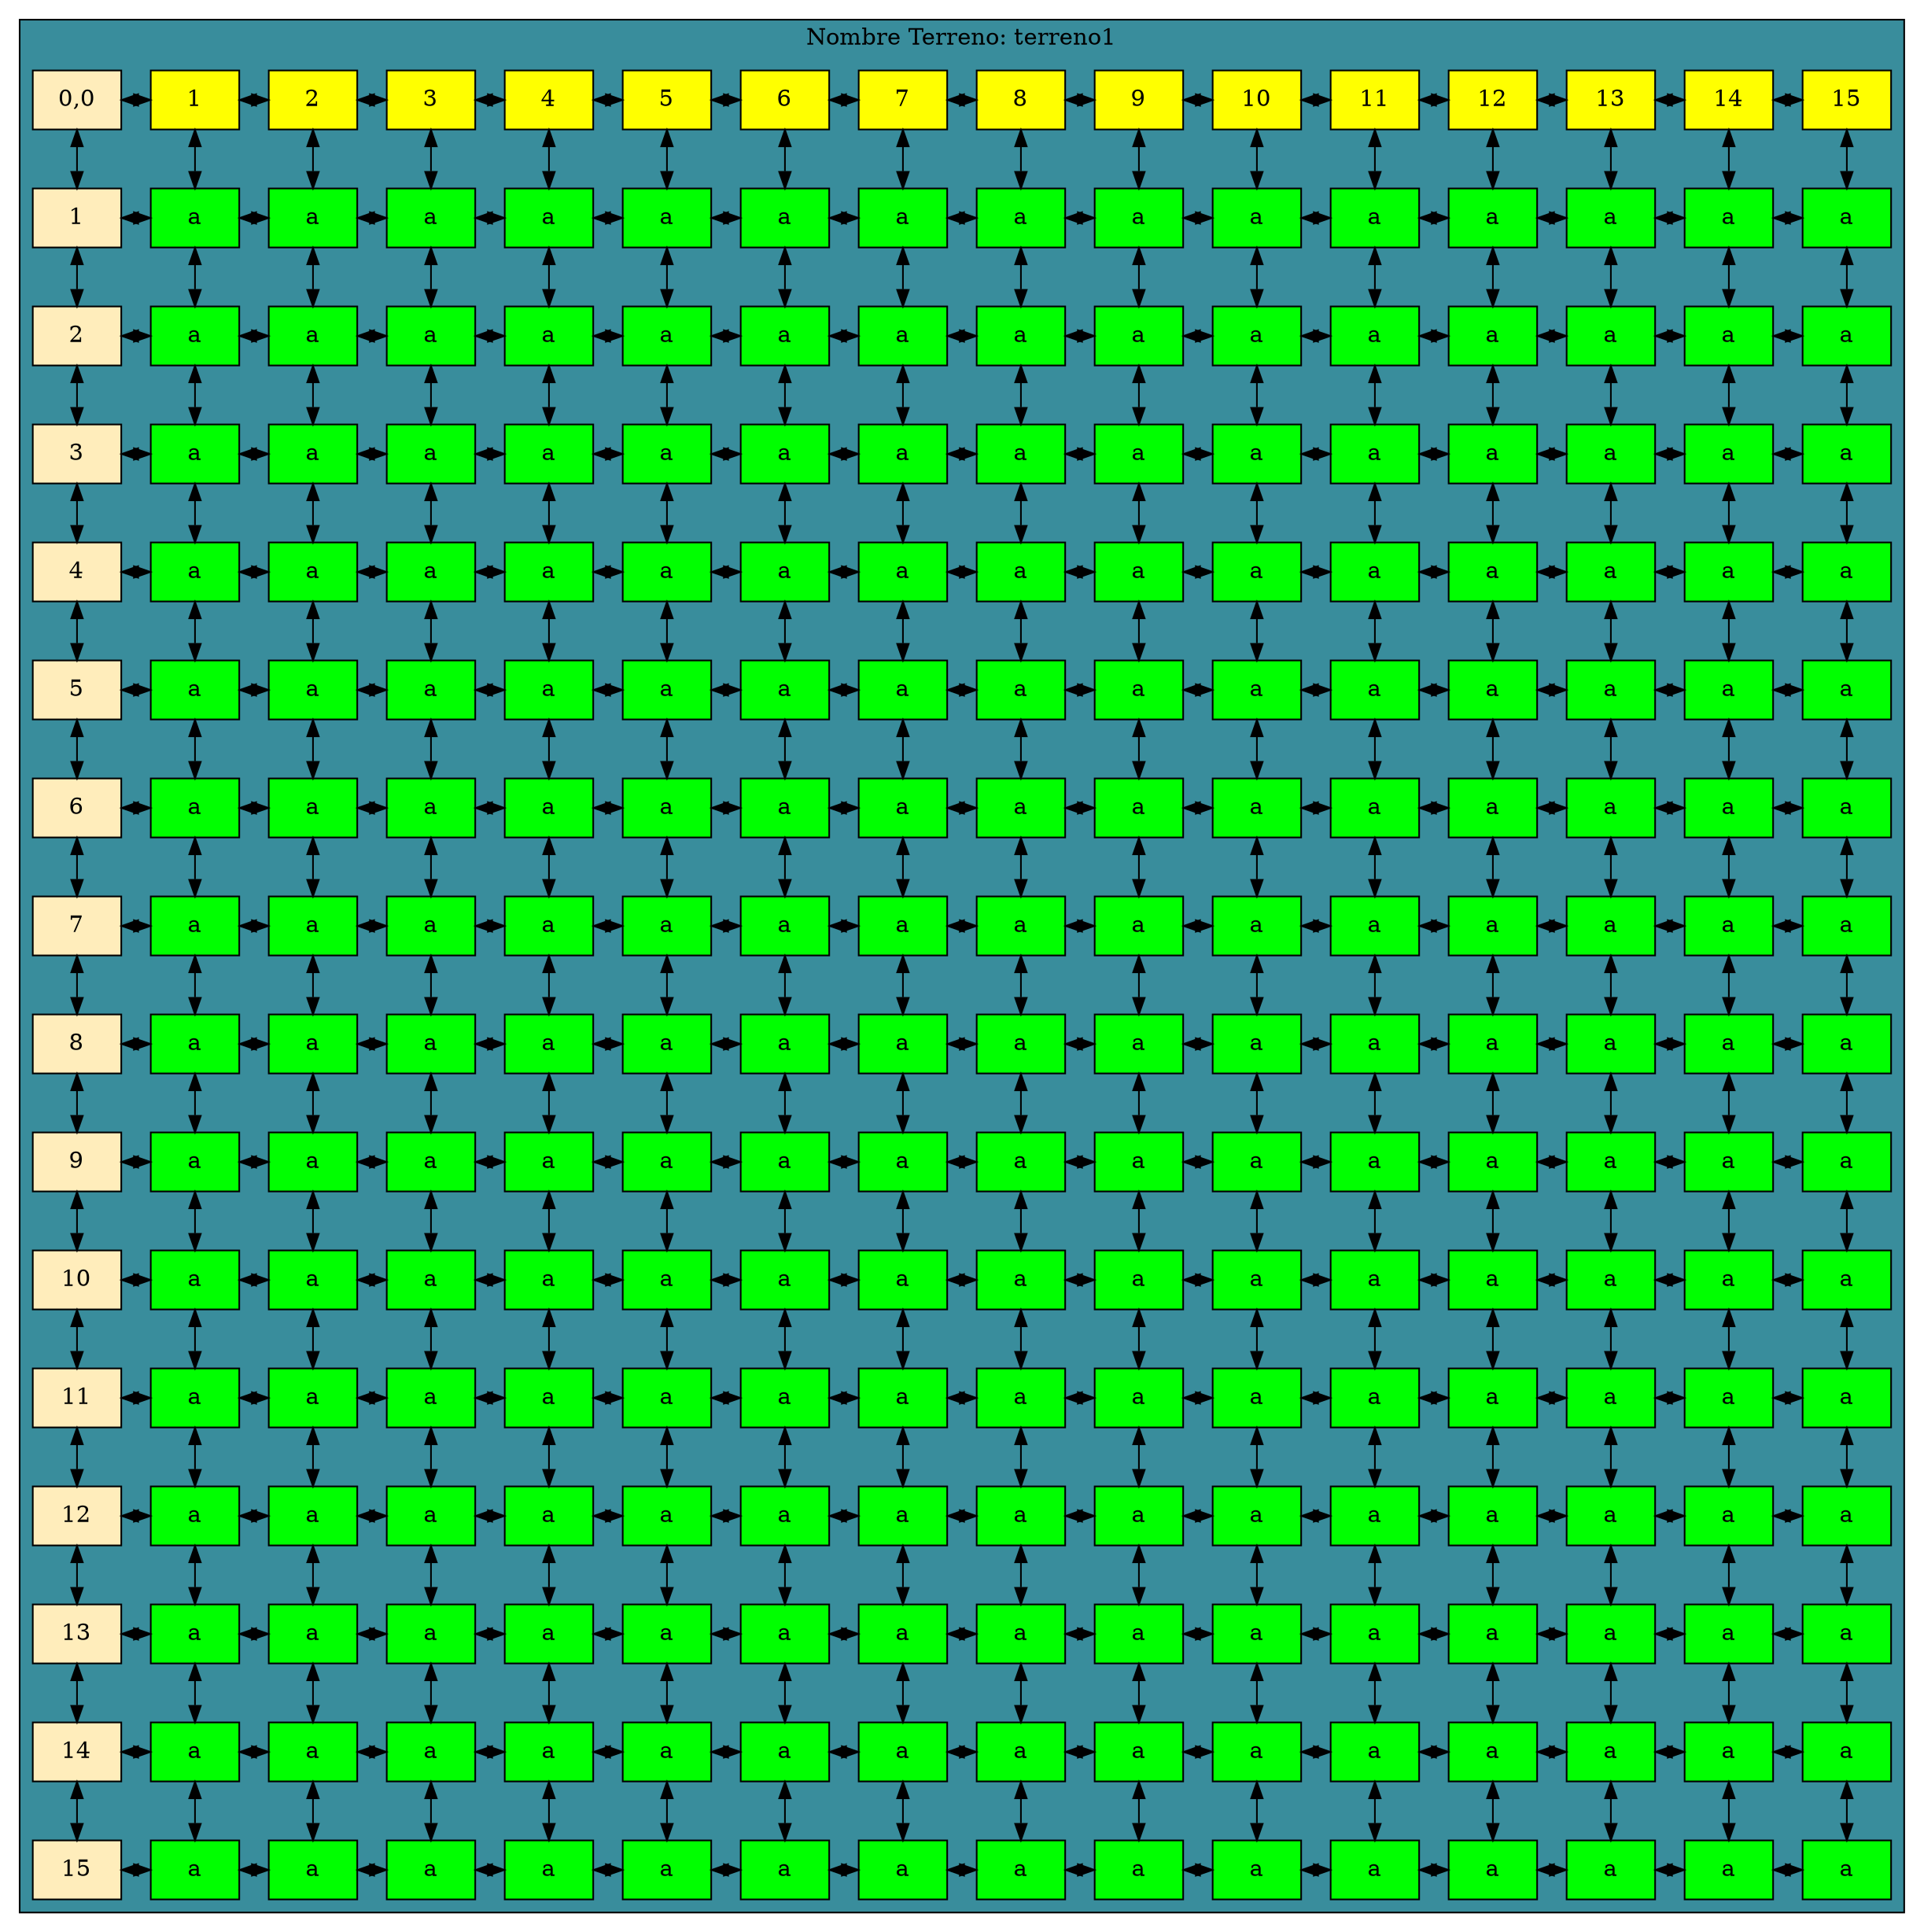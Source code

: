 
        digraph L{
            node[shape=box fillcolor="#FFEDBB" style=filled]
            
            subgraph cluster_p{
                label ="Nombre Terreno: terreno1"
                bgcolor="#398D9C"
                raiz[label="0,0"]
                edge[dir="both"]//permite poner flechas para ambos lados
                /*AQUI CREAMOS LAS CABECERAS
                DE LAS FILAS*/
                Fila1[label="1",group=1];
                Fila2[label="2",group=1];
                Fila3[label="3",group=1];
                Fila4[label="4",group=1];
                Fila5[label="5",group=1];
                Fila6[label="6",group=1];
                Fila7[label="7",group=1];
                Fila8[label="8",group=1];
                Fila9[label="9",group=1];
                Fila10[label="10",group=1];
                Fila11[label="11",group=1];
                Fila12[label="12",group=1];
                Fila13[label="13",group=1];
                Fila14[label="14",group=1];
                Fila15[label="15",group=1];
                Fila1->Fila2;
                
                Fila2->Fila3;
                
                Fila3->Fila4;
                
                Fila4->Fila5;
                
                Fila5->Fila6;
                
                Fila6->Fila7;
                
                Fila7->Fila8;
                
                Fila8->Fila9;
                
                Fila9->Fila10;
                
                Fila10->Fila11;
                
                Fila11->Fila12;
                
                Fila12->Fila13;
                
                Fila13->Fila14;
                
                Fila14->Fila15;
                
                Columna1[label="1",group=2,fillcolor=yellow];
                Columna2[label="2",group=3,fillcolor=yellow];
                Columna3[label="3",group=4,fillcolor=yellow];
                Columna4[label="4",group=5,fillcolor=yellow];
                Columna5[label="5",group=6,fillcolor=yellow];
                Columna6[label="6",group=7,fillcolor=yellow];
                Columna7[label="7",group=8,fillcolor=yellow];
                Columna8[label="8",group=9,fillcolor=yellow];
                Columna9[label="9",group=10,fillcolor=yellow];
                Columna10[label="10",group=11,fillcolor=yellow];
                Columna11[label="11",group=12,fillcolor=yellow];
                Columna12[label="12",group=13,fillcolor=yellow];
                Columna13[label="13",group=14,fillcolor=yellow];
                Columna14[label="14",group=15,fillcolor=yellow];
                Columna15[label="15",group=16,fillcolor=yellow];
                Columna1->Columna2;
                
                Columna2->Columna3;
                
                Columna3->Columna4;
                
                Columna4->Columna5;
                
                Columna5->Columna6;
                
                Columna6->Columna7;
                
                Columna7->Columna8;
                
                Columna8->Columna9;
                
                Columna9->Columna10;
                
                Columna10->Columna11;
                
                Columna11->Columna12;
                
                Columna12->Columna13;
                
                Columna13->Columna14;
                
                Columna14->Columna15;
                
                /*AQUI ENLAZAMOS LOS NODOS DE LAS FILAS*/
                raiz->Fila1;
                 raiz->Columna1;
                 
            /*aqui vamos al alinear cada nodo cabecera de las columnas*/
            {rank=same;raiz;Columna1;Columna1;
        Columna2;
        Columna3;
        Columna4;
        Columna5;
        Columna6;
        Columna7;
        Columna8;
        Columna9;
        Columna10;
        Columna11;
        Columna12;
        Columna13;
        Columna14;
        Columna15;
                 
                }
            nodo1_1[label="a",fillcolor=green,group=2]
            nodo1_2[label="a",fillcolor=green,group=3]
            nodo1_3[label="a",fillcolor=green,group=4]
            nodo1_4[label="a",fillcolor=green,group=5]
            nodo1_5[label="a",fillcolor=green,group=6]
            nodo1_6[label="a",fillcolor=green,group=7]
            nodo1_7[label="a",fillcolor=green,group=8]
            nodo1_8[label="a",fillcolor=green,group=9]
            nodo1_9[label="a",fillcolor=green,group=10]
            nodo1_10[label="a",fillcolor=green,group=11]
            nodo1_11[label="a",fillcolor=green,group=12]
            nodo1_12[label="a",fillcolor=green,group=13]
            nodo1_13[label="a",fillcolor=green,group=14]
            nodo1_14[label="a",fillcolor=green,group=15]
            nodo1_15[label="a",fillcolor=green,group=16]
            nodo2_1[label="a",fillcolor=green,group=2]
            nodo2_2[label="a",fillcolor=green,group=3]
            nodo2_3[label="a",fillcolor=green,group=4]
            nodo2_4[label="a",fillcolor=green,group=5]
            nodo2_5[label="a",fillcolor=green,group=6]
            nodo2_6[label="a",fillcolor=green,group=7]
            nodo2_7[label="a",fillcolor=green,group=8]
            nodo2_8[label="a",fillcolor=green,group=9]
            nodo2_9[label="a",fillcolor=green,group=10]
            nodo2_10[label="a",fillcolor=green,group=11]
            nodo2_11[label="a",fillcolor=green,group=12]
            nodo2_12[label="a",fillcolor=green,group=13]
            nodo2_13[label="a",fillcolor=green,group=14]
            nodo2_14[label="a",fillcolor=green,group=15]
            nodo2_15[label="a",fillcolor=green,group=16]
            nodo3_1[label="a",fillcolor=green,group=2]
            nodo3_2[label="a",fillcolor=green,group=3]
            nodo3_3[label="a",fillcolor=green,group=4]
            nodo3_4[label="a",fillcolor=green,group=5]
            nodo3_5[label="a",fillcolor=green,group=6]
            nodo3_6[label="a",fillcolor=green,group=7]
            nodo3_7[label="a",fillcolor=green,group=8]
            nodo3_8[label="a",fillcolor=green,group=9]
            nodo3_9[label="a",fillcolor=green,group=10]
            nodo3_10[label="a",fillcolor=green,group=11]
            nodo3_11[label="a",fillcolor=green,group=12]
            nodo3_12[label="a",fillcolor=green,group=13]
            nodo3_13[label="a",fillcolor=green,group=14]
            nodo3_14[label="a",fillcolor=green,group=15]
            nodo3_15[label="a",fillcolor=green,group=16]
            nodo4_1[label="a",fillcolor=green,group=2]
            nodo4_2[label="a",fillcolor=green,group=3]
            nodo4_3[label="a",fillcolor=green,group=4]
            nodo4_4[label="a",fillcolor=green,group=5]
            nodo4_5[label="a",fillcolor=green,group=6]
            nodo4_6[label="a",fillcolor=green,group=7]
            nodo4_7[label="a",fillcolor=green,group=8]
            nodo4_8[label="a",fillcolor=green,group=9]
            nodo4_9[label="a",fillcolor=green,group=10]
            nodo4_10[label="a",fillcolor=green,group=11]
            nodo4_11[label="a",fillcolor=green,group=12]
            nodo4_12[label="a",fillcolor=green,group=13]
            nodo4_13[label="a",fillcolor=green,group=14]
            nodo4_14[label="a",fillcolor=green,group=15]
            nodo4_15[label="a",fillcolor=green,group=16]
            nodo5_1[label="a",fillcolor=green,group=2]
            nodo5_2[label="a",fillcolor=green,group=3]
            nodo5_3[label="a",fillcolor=green,group=4]
            nodo5_4[label="a",fillcolor=green,group=5]
            nodo5_5[label="a",fillcolor=green,group=6]
            nodo5_6[label="a",fillcolor=green,group=7]
            nodo5_7[label="a",fillcolor=green,group=8]
            nodo5_8[label="a",fillcolor=green,group=9]
            nodo5_9[label="a",fillcolor=green,group=10]
            nodo5_10[label="a",fillcolor=green,group=11]
            nodo5_11[label="a",fillcolor=green,group=12]
            nodo5_12[label="a",fillcolor=green,group=13]
            nodo5_13[label="a",fillcolor=green,group=14]
            nodo5_14[label="a",fillcolor=green,group=15]
            nodo5_15[label="a",fillcolor=green,group=16]
            nodo6_1[label="a",fillcolor=green,group=2]
            nodo6_2[label="a",fillcolor=green,group=3]
            nodo6_3[label="a",fillcolor=green,group=4]
            nodo6_4[label="a",fillcolor=green,group=5]
            nodo6_5[label="a",fillcolor=green,group=6]
            nodo6_6[label="a",fillcolor=green,group=7]
            nodo6_7[label="a",fillcolor=green,group=8]
            nodo6_8[label="a",fillcolor=green,group=9]
            nodo6_9[label="a",fillcolor=green,group=10]
            nodo6_10[label="a",fillcolor=green,group=11]
            nodo6_11[label="a",fillcolor=green,group=12]
            nodo6_12[label="a",fillcolor=green,group=13]
            nodo6_13[label="a",fillcolor=green,group=14]
            nodo6_14[label="a",fillcolor=green,group=15]
            nodo6_15[label="a",fillcolor=green,group=16]
            nodo7_1[label="a",fillcolor=green,group=2]
            nodo7_2[label="a",fillcolor=green,group=3]
            nodo7_3[label="a",fillcolor=green,group=4]
            nodo7_4[label="a",fillcolor=green,group=5]
            nodo7_5[label="a",fillcolor=green,group=6]
            nodo7_6[label="a",fillcolor=green,group=7]
            nodo7_7[label="a",fillcolor=green,group=8]
            nodo7_8[label="a",fillcolor=green,group=9]
            nodo7_9[label="a",fillcolor=green,group=10]
            nodo7_10[label="a",fillcolor=green,group=11]
            nodo7_11[label="a",fillcolor=green,group=12]
            nodo7_12[label="a",fillcolor=green,group=13]
            nodo7_13[label="a",fillcolor=green,group=14]
            nodo7_14[label="a",fillcolor=green,group=15]
            nodo7_15[label="a",fillcolor=green,group=16]
            nodo8_1[label="a",fillcolor=green,group=2]
            nodo8_2[label="a",fillcolor=green,group=3]
            nodo8_3[label="a",fillcolor=green,group=4]
            nodo8_4[label="a",fillcolor=green,group=5]
            nodo8_5[label="a",fillcolor=green,group=6]
            nodo8_6[label="a",fillcolor=green,group=7]
            nodo8_7[label="a",fillcolor=green,group=8]
            nodo8_8[label="a",fillcolor=green,group=9]
            nodo8_9[label="a",fillcolor=green,group=10]
            nodo8_10[label="a",fillcolor=green,group=11]
            nodo8_11[label="a",fillcolor=green,group=12]
            nodo8_12[label="a",fillcolor=green,group=13]
            nodo8_13[label="a",fillcolor=green,group=14]
            nodo8_14[label="a",fillcolor=green,group=15]
            nodo8_15[label="a",fillcolor=green,group=16]
            nodo9_1[label="a",fillcolor=green,group=2]
            nodo9_2[label="a",fillcolor=green,group=3]
            nodo9_3[label="a",fillcolor=green,group=4]
            nodo9_4[label="a",fillcolor=green,group=5]
            nodo9_5[label="a",fillcolor=green,group=6]
            nodo9_6[label="a",fillcolor=green,group=7]
            nodo9_7[label="a",fillcolor=green,group=8]
            nodo9_8[label="a",fillcolor=green,group=9]
            nodo9_9[label="a",fillcolor=green,group=10]
            nodo9_10[label="a",fillcolor=green,group=11]
            nodo9_11[label="a",fillcolor=green,group=12]
            nodo9_12[label="a",fillcolor=green,group=13]
            nodo9_13[label="a",fillcolor=green,group=14]
            nodo9_14[label="a",fillcolor=green,group=15]
            nodo9_15[label="a",fillcolor=green,group=16]
            nodo10_1[label="a",fillcolor=green,group=2]
            nodo10_2[label="a",fillcolor=green,group=3]
            nodo10_3[label="a",fillcolor=green,group=4]
            nodo10_4[label="a",fillcolor=green,group=5]
            nodo10_5[label="a",fillcolor=green,group=6]
            nodo10_6[label="a",fillcolor=green,group=7]
            nodo10_7[label="a",fillcolor=green,group=8]
            nodo10_8[label="a",fillcolor=green,group=9]
            nodo10_9[label="a",fillcolor=green,group=10]
            nodo10_10[label="a",fillcolor=green,group=11]
            nodo10_11[label="a",fillcolor=green,group=12]
            nodo10_12[label="a",fillcolor=green,group=13]
            nodo10_13[label="a",fillcolor=green,group=14]
            nodo10_14[label="a",fillcolor=green,group=15]
            nodo10_15[label="a",fillcolor=green,group=16]
            nodo11_1[label="a",fillcolor=green,group=2]
            nodo11_2[label="a",fillcolor=green,group=3]
            nodo11_3[label="a",fillcolor=green,group=4]
            nodo11_4[label="a",fillcolor=green,group=5]
            nodo11_5[label="a",fillcolor=green,group=6]
            nodo11_6[label="a",fillcolor=green,group=7]
            nodo11_7[label="a",fillcolor=green,group=8]
            nodo11_8[label="a",fillcolor=green,group=9]
            nodo11_9[label="a",fillcolor=green,group=10]
            nodo11_10[label="a",fillcolor=green,group=11]
            nodo11_11[label="a",fillcolor=green,group=12]
            nodo11_12[label="a",fillcolor=green,group=13]
            nodo11_13[label="a",fillcolor=green,group=14]
            nodo11_14[label="a",fillcolor=green,group=15]
            nodo11_15[label="a",fillcolor=green,group=16]
            nodo12_1[label="a",fillcolor=green,group=2]
            nodo12_2[label="a",fillcolor=green,group=3]
            nodo12_3[label="a",fillcolor=green,group=4]
            nodo12_4[label="a",fillcolor=green,group=5]
            nodo12_5[label="a",fillcolor=green,group=6]
            nodo12_6[label="a",fillcolor=green,group=7]
            nodo12_7[label="a",fillcolor=green,group=8]
            nodo12_8[label="a",fillcolor=green,group=9]
            nodo12_9[label="a",fillcolor=green,group=10]
            nodo12_10[label="a",fillcolor=green,group=11]
            nodo12_11[label="a",fillcolor=green,group=12]
            nodo12_12[label="a",fillcolor=green,group=13]
            nodo12_13[label="a",fillcolor=green,group=14]
            nodo12_14[label="a",fillcolor=green,group=15]
            nodo12_15[label="a",fillcolor=green,group=16]
            nodo13_1[label="a",fillcolor=green,group=2]
            nodo13_2[label="a",fillcolor=green,group=3]
            nodo13_3[label="a",fillcolor=green,group=4]
            nodo13_4[label="a",fillcolor=green,group=5]
            nodo13_5[label="a",fillcolor=green,group=6]
            nodo13_6[label="a",fillcolor=green,group=7]
            nodo13_7[label="a",fillcolor=green,group=8]
            nodo13_8[label="a",fillcolor=green,group=9]
            nodo13_9[label="a",fillcolor=green,group=10]
            nodo13_10[label="a",fillcolor=green,group=11]
            nodo13_11[label="a",fillcolor=green,group=12]
            nodo13_12[label="a",fillcolor=green,group=13]
            nodo13_13[label="a",fillcolor=green,group=14]
            nodo13_14[label="a",fillcolor=green,group=15]
            nodo13_15[label="a",fillcolor=green,group=16]
            nodo14_1[label="a",fillcolor=green,group=2]
            nodo14_2[label="a",fillcolor=green,group=3]
            nodo14_3[label="a",fillcolor=green,group=4]
            nodo14_4[label="a",fillcolor=green,group=5]
            nodo14_5[label="a",fillcolor=green,group=6]
            nodo14_6[label="a",fillcolor=green,group=7]
            nodo14_7[label="a",fillcolor=green,group=8]
            nodo14_8[label="a",fillcolor=green,group=9]
            nodo14_9[label="a",fillcolor=green,group=10]
            nodo14_10[label="a",fillcolor=green,group=11]
            nodo14_11[label="a",fillcolor=green,group=12]
            nodo14_12[label="a",fillcolor=green,group=13]
            nodo14_13[label="a",fillcolor=green,group=14]
            nodo14_14[label="a",fillcolor=green,group=15]
            nodo14_15[label="a",fillcolor=green,group=16]
            nodo15_1[label="a",fillcolor=green,group=2]
            nodo15_2[label="a",fillcolor=green,group=3]
            nodo15_3[label="a",fillcolor=green,group=4]
            nodo15_4[label="a",fillcolor=green,group=5]
            nodo15_5[label="a",fillcolor=green,group=6]
            nodo15_6[label="a",fillcolor=green,group=7]
            nodo15_7[label="a",fillcolor=green,group=8]
            nodo15_8[label="a",fillcolor=green,group=9]
            nodo15_9[label="a",fillcolor=green,group=10]
            nodo15_10[label="a",fillcolor=green,group=11]
            nodo15_11[label="a",fillcolor=green,group=12]
            nodo15_12[label="a",fillcolor=green,group=13]
            nodo15_13[label="a",fillcolor=green,group=14]
            nodo15_14[label="a",fillcolor=green,group=15]
            nodo15_15[label="a",fillcolor=green,group=16]
                Fila1->nodo1_1;
            
                Fila2->nodo2_1;
            
                Fila3->nodo3_1;
            
                Fila4->nodo4_1;
            
                Fila5->nodo5_1;
            
                Fila6->nodo6_1;
            
                Fila7->nodo7_1;
            
                Fila8->nodo8_1;
            
                Fila9->nodo9_1;
            
                Fila10->nodo10_1;
            
                Fila11->nodo11_1;
            
                Fila12->nodo12_1;
            
                Fila13->nodo13_1;
            
                Fila14->nodo14_1;
            
                Fila15->nodo15_1;
            
                        nodo1_1->nodo1_2
                    
                        nodo1_2->nodo1_3
                    
                        nodo1_3->nodo1_4
                    
                        nodo1_4->nodo1_5
                    
                        nodo1_5->nodo1_6
                    
                        nodo1_6->nodo1_7
                    
                        nodo1_7->nodo1_8
                    
                        nodo1_8->nodo1_9
                    
                        nodo1_9->nodo1_10
                    
                        nodo1_10->nodo1_11
                    
                        nodo1_11->nodo1_12
                    
                        nodo1_12->nodo1_13
                    
                        nodo1_13->nodo1_14
                    
                        nodo1_14->nodo1_15
                    
                        nodo2_1->nodo2_2
                    
                        nodo2_2->nodo2_3
                    
                        nodo2_3->nodo2_4
                    
                        nodo2_4->nodo2_5
                    
                        nodo2_5->nodo2_6
                    
                        nodo2_6->nodo2_7
                    
                        nodo2_7->nodo2_8
                    
                        nodo2_8->nodo2_9
                    
                        nodo2_9->nodo2_10
                    
                        nodo2_10->nodo2_11
                    
                        nodo2_11->nodo2_12
                    
                        nodo2_12->nodo2_13
                    
                        nodo2_13->nodo2_14
                    
                        nodo2_14->nodo2_15
                    
                        nodo3_1->nodo3_2
                    
                        nodo3_2->nodo3_3
                    
                        nodo3_3->nodo3_4
                    
                        nodo3_4->nodo3_5
                    
                        nodo3_5->nodo3_6
                    
                        nodo3_6->nodo3_7
                    
                        nodo3_7->nodo3_8
                    
                        nodo3_8->nodo3_9
                    
                        nodo3_9->nodo3_10
                    
                        nodo3_10->nodo3_11
                    
                        nodo3_11->nodo3_12
                    
                        nodo3_12->nodo3_13
                    
                        nodo3_13->nodo3_14
                    
                        nodo3_14->nodo3_15
                    
                        nodo4_1->nodo4_2
                    
                        nodo4_2->nodo4_3
                    
                        nodo4_3->nodo4_4
                    
                        nodo4_4->nodo4_5
                    
                        nodo4_5->nodo4_6
                    
                        nodo4_6->nodo4_7
                    
                        nodo4_7->nodo4_8
                    
                        nodo4_8->nodo4_9
                    
                        nodo4_9->nodo4_10
                    
                        nodo4_10->nodo4_11
                    
                        nodo4_11->nodo4_12
                    
                        nodo4_12->nodo4_13
                    
                        nodo4_13->nodo4_14
                    
                        nodo4_14->nodo4_15
                    
                        nodo5_1->nodo5_2
                    
                        nodo5_2->nodo5_3
                    
                        nodo5_3->nodo5_4
                    
                        nodo5_4->nodo5_5
                    
                        nodo5_5->nodo5_6
                    
                        nodo5_6->nodo5_7
                    
                        nodo5_7->nodo5_8
                    
                        nodo5_8->nodo5_9
                    
                        nodo5_9->nodo5_10
                    
                        nodo5_10->nodo5_11
                    
                        nodo5_11->nodo5_12
                    
                        nodo5_12->nodo5_13
                    
                        nodo5_13->nodo5_14
                    
                        nodo5_14->nodo5_15
                    
                        nodo6_1->nodo6_2
                    
                        nodo6_2->nodo6_3
                    
                        nodo6_3->nodo6_4
                    
                        nodo6_4->nodo6_5
                    
                        nodo6_5->nodo6_6
                    
                        nodo6_6->nodo6_7
                    
                        nodo6_7->nodo6_8
                    
                        nodo6_8->nodo6_9
                    
                        nodo6_9->nodo6_10
                    
                        nodo6_10->nodo6_11
                    
                        nodo6_11->nodo6_12
                    
                        nodo6_12->nodo6_13
                    
                        nodo6_13->nodo6_14
                    
                        nodo6_14->nodo6_15
                    
                        nodo7_1->nodo7_2
                    
                        nodo7_2->nodo7_3
                    
                        nodo7_3->nodo7_4
                    
                        nodo7_4->nodo7_5
                    
                        nodo7_5->nodo7_6
                    
                        nodo7_6->nodo7_7
                    
                        nodo7_7->nodo7_8
                    
                        nodo7_8->nodo7_9
                    
                        nodo7_9->nodo7_10
                    
                        nodo7_10->nodo7_11
                    
                        nodo7_11->nodo7_12
                    
                        nodo7_12->nodo7_13
                    
                        nodo7_13->nodo7_14
                    
                        nodo7_14->nodo7_15
                    
                        nodo8_1->nodo8_2
                    
                        nodo8_2->nodo8_3
                    
                        nodo8_3->nodo8_4
                    
                        nodo8_4->nodo8_5
                    
                        nodo8_5->nodo8_6
                    
                        nodo8_6->nodo8_7
                    
                        nodo8_7->nodo8_8
                    
                        nodo8_8->nodo8_9
                    
                        nodo8_9->nodo8_10
                    
                        nodo8_10->nodo8_11
                    
                        nodo8_11->nodo8_12
                    
                        nodo8_12->nodo8_13
                    
                        nodo8_13->nodo8_14
                    
                        nodo8_14->nodo8_15
                    
                        nodo9_1->nodo9_2
                    
                        nodo9_2->nodo9_3
                    
                        nodo9_3->nodo9_4
                    
                        nodo9_4->nodo9_5
                    
                        nodo9_5->nodo9_6
                    
                        nodo9_6->nodo9_7
                    
                        nodo9_7->nodo9_8
                    
                        nodo9_8->nodo9_9
                    
                        nodo9_9->nodo9_10
                    
                        nodo9_10->nodo9_11
                    
                        nodo9_11->nodo9_12
                    
                        nodo9_12->nodo9_13
                    
                        nodo9_13->nodo9_14
                    
                        nodo9_14->nodo9_15
                    
                        nodo10_1->nodo10_2
                    
                        nodo10_2->nodo10_3
                    
                        nodo10_3->nodo10_4
                    
                        nodo10_4->nodo10_5
                    
                        nodo10_5->nodo10_6
                    
                        nodo10_6->nodo10_7
                    
                        nodo10_7->nodo10_8
                    
                        nodo10_8->nodo10_9
                    
                        nodo10_9->nodo10_10
                    
                        nodo10_10->nodo10_11
                    
                        nodo10_11->nodo10_12
                    
                        nodo10_12->nodo10_13
                    
                        nodo10_13->nodo10_14
                    
                        nodo10_14->nodo10_15
                    
                        nodo11_1->nodo11_2
                    
                        nodo11_2->nodo11_3
                    
                        nodo11_3->nodo11_4
                    
                        nodo11_4->nodo11_5
                    
                        nodo11_5->nodo11_6
                    
                        nodo11_6->nodo11_7
                    
                        nodo11_7->nodo11_8
                    
                        nodo11_8->nodo11_9
                    
                        nodo11_9->nodo11_10
                    
                        nodo11_10->nodo11_11
                    
                        nodo11_11->nodo11_12
                    
                        nodo11_12->nodo11_13
                    
                        nodo11_13->nodo11_14
                    
                        nodo11_14->nodo11_15
                    
                        nodo12_1->nodo12_2
                    
                        nodo12_2->nodo12_3
                    
                        nodo12_3->nodo12_4
                    
                        nodo12_4->nodo12_5
                    
                        nodo12_5->nodo12_6
                    
                        nodo12_6->nodo12_7
                    
                        nodo12_7->nodo12_8
                    
                        nodo12_8->nodo12_9
                    
                        nodo12_9->nodo12_10
                    
                        nodo12_10->nodo12_11
                    
                        nodo12_11->nodo12_12
                    
                        nodo12_12->nodo12_13
                    
                        nodo12_13->nodo12_14
                    
                        nodo12_14->nodo12_15
                    
                        nodo13_1->nodo13_2
                    
                        nodo13_2->nodo13_3
                    
                        nodo13_3->nodo13_4
                    
                        nodo13_4->nodo13_5
                    
                        nodo13_5->nodo13_6
                    
                        nodo13_6->nodo13_7
                    
                        nodo13_7->nodo13_8
                    
                        nodo13_8->nodo13_9
                    
                        nodo13_9->nodo13_10
                    
                        nodo13_10->nodo13_11
                    
                        nodo13_11->nodo13_12
                    
                        nodo13_12->nodo13_13
                    
                        nodo13_13->nodo13_14
                    
                        nodo13_14->nodo13_15
                    
                        nodo14_1->nodo14_2
                    
                        nodo14_2->nodo14_3
                    
                        nodo14_3->nodo14_4
                    
                        nodo14_4->nodo14_5
                    
                        nodo14_5->nodo14_6
                    
                        nodo14_6->nodo14_7
                    
                        nodo14_7->nodo14_8
                    
                        nodo14_8->nodo14_9
                    
                        nodo14_9->nodo14_10
                    
                        nodo14_10->nodo14_11
                    
                        nodo14_11->nodo14_12
                    
                        nodo14_12->nodo14_13
                    
                        nodo14_13->nodo14_14
                    
                        nodo14_14->nodo14_15
                    
                        nodo15_1->nodo15_2
                    
                        nodo15_2->nodo15_3
                    
                        nodo15_3->nodo15_4
                    
                        nodo15_4->nodo15_5
                    
                        nodo15_5->nodo15_6
                    
                        nodo15_6->nodo15_7
                    
                        nodo15_7->nodo15_8
                    
                        nodo15_8->nodo15_9
                    
                        nodo15_9->nodo15_10
                    
                        nodo15_10->nodo15_11
                    
                        nodo15_11->nodo15_12
                    
                        nodo15_12->nodo15_13
                    
                        nodo15_13->nodo15_14
                    
                        nodo15_14->nodo15_15
                    
                {rank=same;Fila1;
                    nodo1_1,
                    nodo1_2,
                    nodo1_3,
                    nodo1_4,
                    nodo1_5,
                    nodo1_6,
                    nodo1_7,
                    nodo1_8,
                    nodo1_9,
                    nodo1_10,
                    nodo1_11,
                    nodo1_12,
                    nodo1_13,
                    nodo1_14,
                    nodo1_15
                }    
            
                {rank=same;Fila2;
                    nodo2_1,
                    nodo2_2,
                    nodo2_3,
                    nodo2_4,
                    nodo2_5,
                    nodo2_6,
                    nodo2_7,
                    nodo2_8,
                    nodo2_9,
                    nodo2_10,
                    nodo2_11,
                    nodo2_12,
                    nodo2_13,
                    nodo2_14,
                    nodo2_15
                }    
            
                {rank=same;Fila3;
                    nodo3_1,
                    nodo3_2,
                    nodo3_3,
                    nodo3_4,
                    nodo3_5,
                    nodo3_6,
                    nodo3_7,
                    nodo3_8,
                    nodo3_9,
                    nodo3_10,
                    nodo3_11,
                    nodo3_12,
                    nodo3_13,
                    nodo3_14,
                    nodo3_15
                }    
            
                {rank=same;Fila4;
                    nodo4_1,
                    nodo4_2,
                    nodo4_3,
                    nodo4_4,
                    nodo4_5,
                    nodo4_6,
                    nodo4_7,
                    nodo4_8,
                    nodo4_9,
                    nodo4_10,
                    nodo4_11,
                    nodo4_12,
                    nodo4_13,
                    nodo4_14,
                    nodo4_15
                }    
            
                {rank=same;Fila5;
                    nodo5_1,
                    nodo5_2,
                    nodo5_3,
                    nodo5_4,
                    nodo5_5,
                    nodo5_6,
                    nodo5_7,
                    nodo5_8,
                    nodo5_9,
                    nodo5_10,
                    nodo5_11,
                    nodo5_12,
                    nodo5_13,
                    nodo5_14,
                    nodo5_15
                }    
            
                {rank=same;Fila6;
                    nodo6_1,
                    nodo6_2,
                    nodo6_3,
                    nodo6_4,
                    nodo6_5,
                    nodo6_6,
                    nodo6_7,
                    nodo6_8,
                    nodo6_9,
                    nodo6_10,
                    nodo6_11,
                    nodo6_12,
                    nodo6_13,
                    nodo6_14,
                    nodo6_15
                }    
            
                {rank=same;Fila7;
                    nodo7_1,
                    nodo7_2,
                    nodo7_3,
                    nodo7_4,
                    nodo7_5,
                    nodo7_6,
                    nodo7_7,
                    nodo7_8,
                    nodo7_9,
                    nodo7_10,
                    nodo7_11,
                    nodo7_12,
                    nodo7_13,
                    nodo7_14,
                    nodo7_15
                }    
            
                {rank=same;Fila8;
                    nodo8_1,
                    nodo8_2,
                    nodo8_3,
                    nodo8_4,
                    nodo8_5,
                    nodo8_6,
                    nodo8_7,
                    nodo8_8,
                    nodo8_9,
                    nodo8_10,
                    nodo8_11,
                    nodo8_12,
                    nodo8_13,
                    nodo8_14,
                    nodo8_15
                }    
            
                {rank=same;Fila9;
                    nodo9_1,
                    nodo9_2,
                    nodo9_3,
                    nodo9_4,
                    nodo9_5,
                    nodo9_6,
                    nodo9_7,
                    nodo9_8,
                    nodo9_9,
                    nodo9_10,
                    nodo9_11,
                    nodo9_12,
                    nodo9_13,
                    nodo9_14,
                    nodo9_15
                }    
            
                {rank=same;Fila10;
                    nodo10_1,
                    nodo10_2,
                    nodo10_3,
                    nodo10_4,
                    nodo10_5,
                    nodo10_6,
                    nodo10_7,
                    nodo10_8,
                    nodo10_9,
                    nodo10_10,
                    nodo10_11,
                    nodo10_12,
                    nodo10_13,
                    nodo10_14,
                    nodo10_15
                }    
            
                {rank=same;Fila11;
                    nodo11_1,
                    nodo11_2,
                    nodo11_3,
                    nodo11_4,
                    nodo11_5,
                    nodo11_6,
                    nodo11_7,
                    nodo11_8,
                    nodo11_9,
                    nodo11_10,
                    nodo11_11,
                    nodo11_12,
                    nodo11_13,
                    nodo11_14,
                    nodo11_15
                }    
            
                {rank=same;Fila12;
                    nodo12_1,
                    nodo12_2,
                    nodo12_3,
                    nodo12_4,
                    nodo12_5,
                    nodo12_6,
                    nodo12_7,
                    nodo12_8,
                    nodo12_9,
                    nodo12_10,
                    nodo12_11,
                    nodo12_12,
                    nodo12_13,
                    nodo12_14,
                    nodo12_15
                }    
            
                {rank=same;Fila13;
                    nodo13_1,
                    nodo13_2,
                    nodo13_3,
                    nodo13_4,
                    nodo13_5,
                    nodo13_6,
                    nodo13_7,
                    nodo13_8,
                    nodo13_9,
                    nodo13_10,
                    nodo13_11,
                    nodo13_12,
                    nodo13_13,
                    nodo13_14,
                    nodo13_15
                }    
            
                {rank=same;Fila14;
                    nodo14_1,
                    nodo14_2,
                    nodo14_3,
                    nodo14_4,
                    nodo14_5,
                    nodo14_6,
                    nodo14_7,
                    nodo14_8,
                    nodo14_9,
                    nodo14_10,
                    nodo14_11,
                    nodo14_12,
                    nodo14_13,
                    nodo14_14,
                    nodo14_15
                }    
            
                {rank=same;Fila15;
                    nodo15_1,
                    nodo15_2,
                    nodo15_3,
                    nodo15_4,
                    nodo15_5,
                    nodo15_6,
                    nodo15_7,
                    nodo15_8,
                    nodo15_9,
                    nodo15_10,
                    nodo15_11,
                    nodo15_12,
                    nodo15_13,
                    nodo15_14,
                    nodo15_15
                }    
            
                Columna1->nodo1_1;
            
                Columna2->nodo1_2;
            
                Columna3->nodo1_3;
            
                Columna4->nodo1_4;
            
                Columna5->nodo1_5;
            
                Columna6->nodo1_6;
            
                Columna7->nodo1_7;
            
                Columna8->nodo1_8;
            
                Columna9->nodo1_9;
            
                Columna10->nodo1_10;
            
                Columna11->nodo1_11;
            
                Columna12->nodo1_12;
            
                Columna13->nodo1_13;
            
                Columna14->nodo1_14;
            
                Columna15->nodo1_15;
            
                    nodo1_1->nodo2_1;
                
                    nodo2_1->nodo3_1;
                
                    nodo3_1->nodo4_1;
                
                    nodo4_1->nodo5_1;
                
                    nodo5_1->nodo6_1;
                
                    nodo6_1->nodo7_1;
                
                    nodo7_1->nodo8_1;
                
                    nodo8_1->nodo9_1;
                
                    nodo9_1->nodo10_1;
                
                    nodo10_1->nodo11_1;
                
                    nodo11_1->nodo12_1;
                
                    nodo12_1->nodo13_1;
                
                    nodo13_1->nodo14_1;
                
                    nodo14_1->nodo15_1;
                
                    nodo1_2->nodo2_2;
                
                    nodo2_2->nodo3_2;
                
                    nodo3_2->nodo4_2;
                
                    nodo4_2->nodo5_2;
                
                    nodo5_2->nodo6_2;
                
                    nodo6_2->nodo7_2;
                
                    nodo7_2->nodo8_2;
                
                    nodo8_2->nodo9_2;
                
                    nodo9_2->nodo10_2;
                
                    nodo10_2->nodo11_2;
                
                    nodo11_2->nodo12_2;
                
                    nodo12_2->nodo13_2;
                
                    nodo13_2->nodo14_2;
                
                    nodo14_2->nodo15_2;
                
                    nodo1_3->nodo2_3;
                
                    nodo2_3->nodo3_3;
                
                    nodo3_3->nodo4_3;
                
                    nodo4_3->nodo5_3;
                
                    nodo5_3->nodo6_3;
                
                    nodo6_3->nodo7_3;
                
                    nodo7_3->nodo8_3;
                
                    nodo8_3->nodo9_3;
                
                    nodo9_3->nodo10_3;
                
                    nodo10_3->nodo11_3;
                
                    nodo11_3->nodo12_3;
                
                    nodo12_3->nodo13_3;
                
                    nodo13_3->nodo14_3;
                
                    nodo14_3->nodo15_3;
                
                    nodo1_4->nodo2_4;
                
                    nodo2_4->nodo3_4;
                
                    nodo3_4->nodo4_4;
                
                    nodo4_4->nodo5_4;
                
                    nodo5_4->nodo6_4;
                
                    nodo6_4->nodo7_4;
                
                    nodo7_4->nodo8_4;
                
                    nodo8_4->nodo9_4;
                
                    nodo9_4->nodo10_4;
                
                    nodo10_4->nodo11_4;
                
                    nodo11_4->nodo12_4;
                
                    nodo12_4->nodo13_4;
                
                    nodo13_4->nodo14_4;
                
                    nodo14_4->nodo15_4;
                
                    nodo1_5->nodo2_5;
                
                    nodo2_5->nodo3_5;
                
                    nodo3_5->nodo4_5;
                
                    nodo4_5->nodo5_5;
                
                    nodo5_5->nodo6_5;
                
                    nodo6_5->nodo7_5;
                
                    nodo7_5->nodo8_5;
                
                    nodo8_5->nodo9_5;
                
                    nodo9_5->nodo10_5;
                
                    nodo10_5->nodo11_5;
                
                    nodo11_5->nodo12_5;
                
                    nodo12_5->nodo13_5;
                
                    nodo13_5->nodo14_5;
                
                    nodo14_5->nodo15_5;
                
                    nodo1_6->nodo2_6;
                
                    nodo2_6->nodo3_6;
                
                    nodo3_6->nodo4_6;
                
                    nodo4_6->nodo5_6;
                
                    nodo5_6->nodo6_6;
                
                    nodo6_6->nodo7_6;
                
                    nodo7_6->nodo8_6;
                
                    nodo8_6->nodo9_6;
                
                    nodo9_6->nodo10_6;
                
                    nodo10_6->nodo11_6;
                
                    nodo11_6->nodo12_6;
                
                    nodo12_6->nodo13_6;
                
                    nodo13_6->nodo14_6;
                
                    nodo14_6->nodo15_6;
                
                    nodo1_7->nodo2_7;
                
                    nodo2_7->nodo3_7;
                
                    nodo3_7->nodo4_7;
                
                    nodo4_7->nodo5_7;
                
                    nodo5_7->nodo6_7;
                
                    nodo6_7->nodo7_7;
                
                    nodo7_7->nodo8_7;
                
                    nodo8_7->nodo9_7;
                
                    nodo9_7->nodo10_7;
                
                    nodo10_7->nodo11_7;
                
                    nodo11_7->nodo12_7;
                
                    nodo12_7->nodo13_7;
                
                    nodo13_7->nodo14_7;
                
                    nodo14_7->nodo15_7;
                
                    nodo1_8->nodo2_8;
                
                    nodo2_8->nodo3_8;
                
                    nodo3_8->nodo4_8;
                
                    nodo4_8->nodo5_8;
                
                    nodo5_8->nodo6_8;
                
                    nodo6_8->nodo7_8;
                
                    nodo7_8->nodo8_8;
                
                    nodo8_8->nodo9_8;
                
                    nodo9_8->nodo10_8;
                
                    nodo10_8->nodo11_8;
                
                    nodo11_8->nodo12_8;
                
                    nodo12_8->nodo13_8;
                
                    nodo13_8->nodo14_8;
                
                    nodo14_8->nodo15_8;
                
                    nodo1_9->nodo2_9;
                
                    nodo2_9->nodo3_9;
                
                    nodo3_9->nodo4_9;
                
                    nodo4_9->nodo5_9;
                
                    nodo5_9->nodo6_9;
                
                    nodo6_9->nodo7_9;
                
                    nodo7_9->nodo8_9;
                
                    nodo8_9->nodo9_9;
                
                    nodo9_9->nodo10_9;
                
                    nodo10_9->nodo11_9;
                
                    nodo11_9->nodo12_9;
                
                    nodo12_9->nodo13_9;
                
                    nodo13_9->nodo14_9;
                
                    nodo14_9->nodo15_9;
                
                    nodo1_10->nodo2_10;
                
                    nodo2_10->nodo3_10;
                
                    nodo3_10->nodo4_10;
                
                    nodo4_10->nodo5_10;
                
                    nodo5_10->nodo6_10;
                
                    nodo6_10->nodo7_10;
                
                    nodo7_10->nodo8_10;
                
                    nodo8_10->nodo9_10;
                
                    nodo9_10->nodo10_10;
                
                    nodo10_10->nodo11_10;
                
                    nodo11_10->nodo12_10;
                
                    nodo12_10->nodo13_10;
                
                    nodo13_10->nodo14_10;
                
                    nodo14_10->nodo15_10;
                
                    nodo1_11->nodo2_11;
                
                    nodo2_11->nodo3_11;
                
                    nodo3_11->nodo4_11;
                
                    nodo4_11->nodo5_11;
                
                    nodo5_11->nodo6_11;
                
                    nodo6_11->nodo7_11;
                
                    nodo7_11->nodo8_11;
                
                    nodo8_11->nodo9_11;
                
                    nodo9_11->nodo10_11;
                
                    nodo10_11->nodo11_11;
                
                    nodo11_11->nodo12_11;
                
                    nodo12_11->nodo13_11;
                
                    nodo13_11->nodo14_11;
                
                    nodo14_11->nodo15_11;
                
                    nodo1_12->nodo2_12;
                
                    nodo2_12->nodo3_12;
                
                    nodo3_12->nodo4_12;
                
                    nodo4_12->nodo5_12;
                
                    nodo5_12->nodo6_12;
                
                    nodo6_12->nodo7_12;
                
                    nodo7_12->nodo8_12;
                
                    nodo8_12->nodo9_12;
                
                    nodo9_12->nodo10_12;
                
                    nodo10_12->nodo11_12;
                
                    nodo11_12->nodo12_12;
                
                    nodo12_12->nodo13_12;
                
                    nodo13_12->nodo14_12;
                
                    nodo14_12->nodo15_12;
                
                    nodo1_13->nodo2_13;
                
                    nodo2_13->nodo3_13;
                
                    nodo3_13->nodo4_13;
                
                    nodo4_13->nodo5_13;
                
                    nodo5_13->nodo6_13;
                
                    nodo6_13->nodo7_13;
                
                    nodo7_13->nodo8_13;
                
                    nodo8_13->nodo9_13;
                
                    nodo9_13->nodo10_13;
                
                    nodo10_13->nodo11_13;
                
                    nodo11_13->nodo12_13;
                
                    nodo12_13->nodo13_13;
                
                    nodo13_13->nodo14_13;
                
                    nodo14_13->nodo15_13;
                
                    nodo1_14->nodo2_14;
                
                    nodo2_14->nodo3_14;
                
                    nodo3_14->nodo4_14;
                
                    nodo4_14->nodo5_14;
                
                    nodo5_14->nodo6_14;
                
                    nodo6_14->nodo7_14;
                
                    nodo7_14->nodo8_14;
                
                    nodo8_14->nodo9_14;
                
                    nodo9_14->nodo10_14;
                
                    nodo10_14->nodo11_14;
                
                    nodo11_14->nodo12_14;
                
                    nodo12_14->nodo13_14;
                
                    nodo13_14->nodo14_14;
                
                    nodo14_14->nodo15_14;
                
                    nodo1_15->nodo2_15;
                
                    nodo2_15->nodo3_15;
                
                    nodo3_15->nodo4_15;
                
                    nodo4_15->nodo5_15;
                
                    nodo5_15->nodo6_15;
                
                    nodo6_15->nodo7_15;
                
                    nodo7_15->nodo8_15;
                
                    nodo8_15->nodo9_15;
                
                    nodo9_15->nodo10_15;
                
                    nodo10_15->nodo11_15;
                
                    nodo11_15->nodo12_15;
                
                    nodo12_15->nodo13_15;
                
                    nodo13_15->nodo14_15;
                
                    nodo14_15->nodo15_15;
                
        
    }
}
            